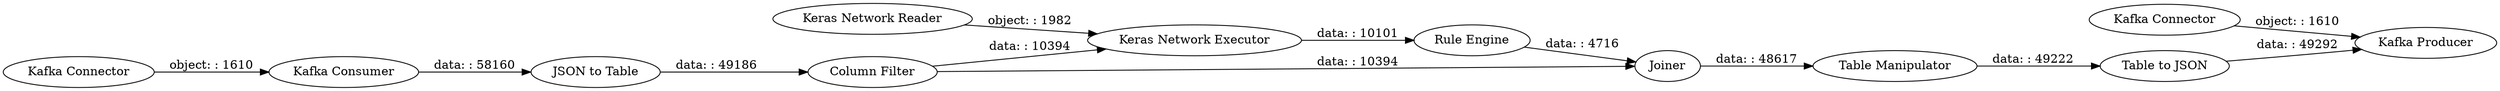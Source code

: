 digraph {
	"-4239365165331331096_66" [label="Kafka Connector"]
	"-4239365165331331096_58" [label="Column Filter"]
	"-4239365165331331096_24" [label="Kafka Consumer"]
	"-4239365165331331096_65" [label="Kafka Producer"]
	"-4239365165331331096_67" [label=Joiner]
	"-4239365165331331096_40" [label="JSON to Table"]
	"-4239365165331331096_63" [label="Rule Engine"]
	"-4239365165331331096_23" [label="Kafka Connector"]
	"-4239365165331331096_71" [label="Keras Network Executor"]
	"-4239365165331331096_70" [label="Keras Network Reader"]
	"-4239365165331331096_68" [label="Table to JSON"]
	"-4239365165331331096_69" [label="Table Manipulator"]
	"-4239365165331331096_68" -> "-4239365165331331096_65" [label="data: : 49292"]
	"-4239365165331331096_71" -> "-4239365165331331096_63" [label="data: : 10101"]
	"-4239365165331331096_58" -> "-4239365165331331096_67" [label="data: : 10394"]
	"-4239365165331331096_63" -> "-4239365165331331096_67" [label="data: : 4716"]
	"-4239365165331331096_23" -> "-4239365165331331096_24" [label="object: : 1610"]
	"-4239365165331331096_58" -> "-4239365165331331096_71" [label="data: : 10394"]
	"-4239365165331331096_40" -> "-4239365165331331096_58" [label="data: : 49186"]
	"-4239365165331331096_69" -> "-4239365165331331096_68" [label="data: : 49222"]
	"-4239365165331331096_24" -> "-4239365165331331096_40" [label="data: : 58160"]
	"-4239365165331331096_70" -> "-4239365165331331096_71" [label="object: : 1982"]
	"-4239365165331331096_66" -> "-4239365165331331096_65" [label="object: : 1610"]
	"-4239365165331331096_67" -> "-4239365165331331096_69" [label="data: : 48617"]
	rankdir=LR
}
